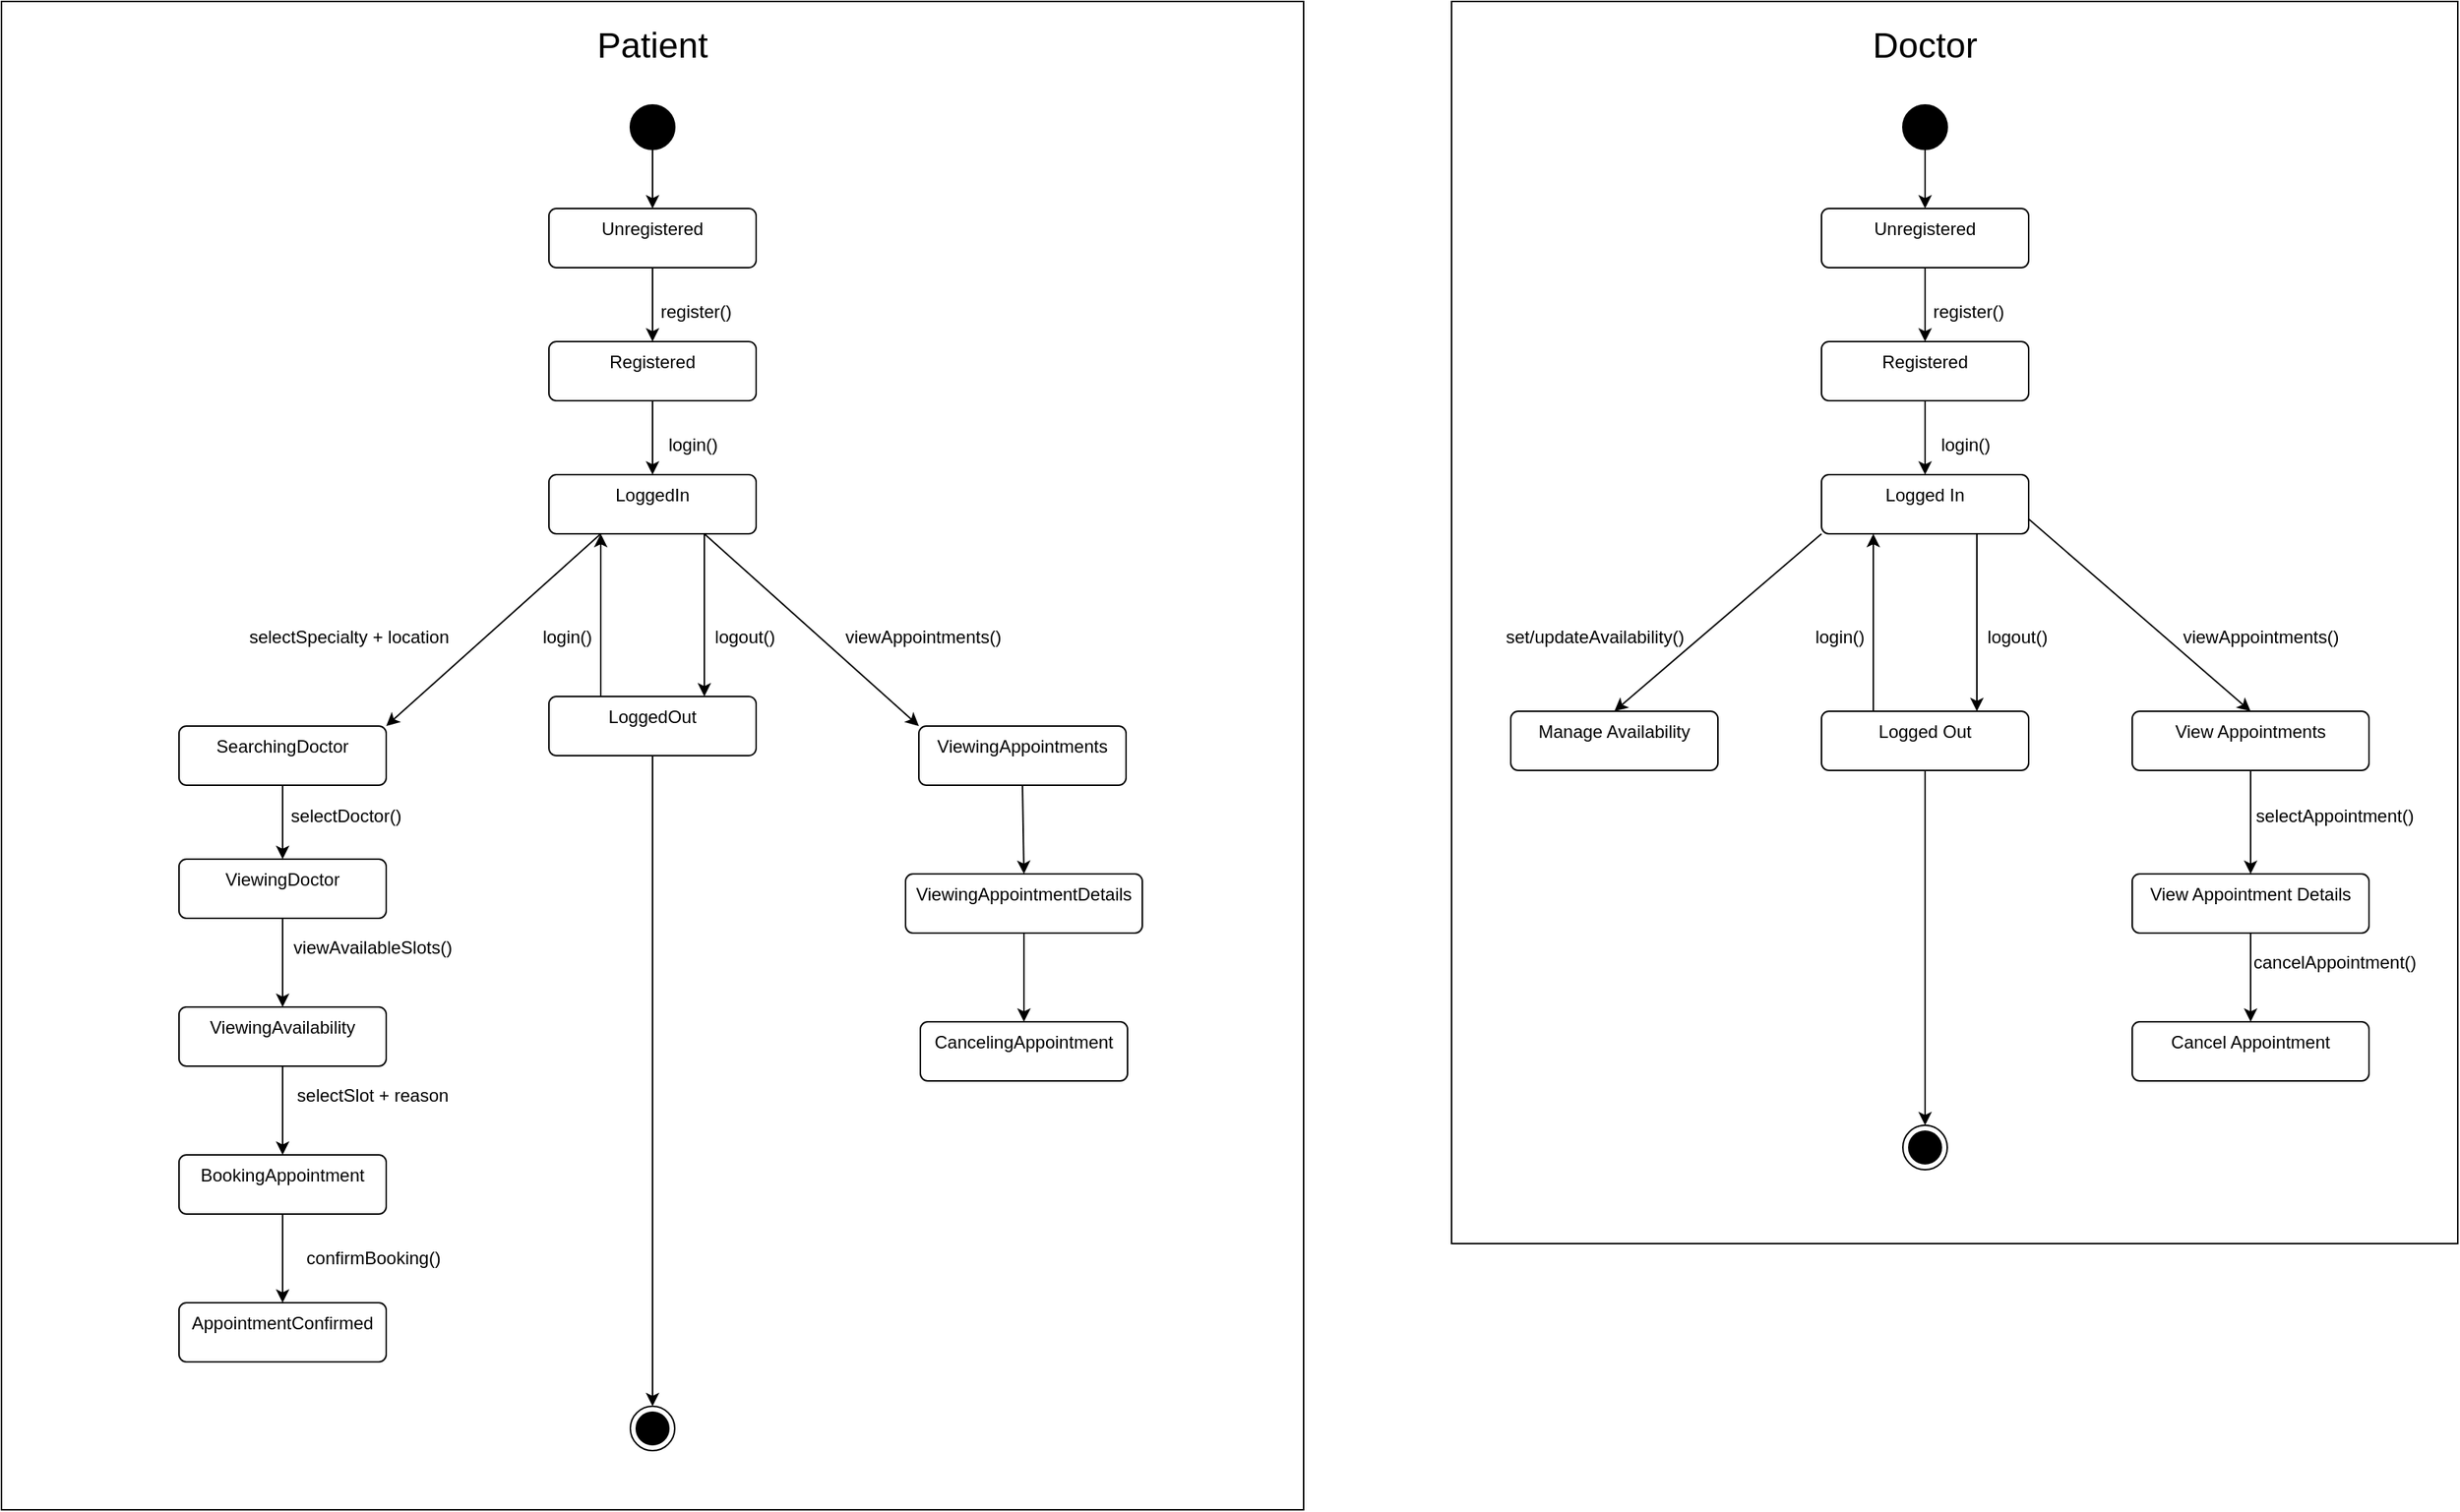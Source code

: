 <mxfile>
    <diagram id="ZOvFuHOg6G97DiS9RK5t" name="Page-1">
        <mxGraphModel dx="2565" dy="2548" grid="1" gridSize="10" guides="1" tooltips="1" connect="1" arrows="1" fold="1" page="1" pageScale="1" pageWidth="850" pageHeight="1100" math="0" shadow="0">
            <root>
                <mxCell id="0"/>
                <mxCell id="1" parent="0"/>
                <mxCell id="2" value="" style="rounded=0;whiteSpace=wrap;html=1;" vertex="1" parent="1">
                    <mxGeometry x="-800" y="-870" width="880" height="1020" as="geometry"/>
                </mxCell>
                <mxCell id="3" style="edgeStyle=orthogonalEdgeStyle;rounded=0;orthogonalLoop=1;jettySize=auto;html=1;exitX=0.5;exitY=1;exitDx=0;exitDy=0;entryX=0.5;entryY=0;entryDx=0;entryDy=0;" edge="1" parent="1" source="6" target="5">
                    <mxGeometry relative="1" as="geometry">
                        <mxPoint x="-360" y="-660" as="sourcePoint"/>
                        <mxPoint x="-360" y="-630" as="targetPoint"/>
                    </mxGeometry>
                </mxCell>
                <mxCell id="4" value="Patient" style="text;html=1;align=center;verticalAlign=middle;whiteSpace=wrap;rounded=0;fontSize=24;" vertex="1" parent="1">
                    <mxGeometry x="-400" y="-855" width="80" height="30" as="geometry"/>
                </mxCell>
                <mxCell id="5" value="Unregistered" style="html=1;align=center;verticalAlign=top;rounded=1;absoluteArcSize=1;arcSize=10;dashed=0;whiteSpace=wrap;" vertex="1" parent="1">
                    <mxGeometry x="-430" y="-730" width="140" height="40" as="geometry"/>
                </mxCell>
                <mxCell id="6" value="" style="ellipse;fillColor=strokeColor;html=1;" vertex="1" parent="1">
                    <mxGeometry x="-375" y="-800" width="30" height="30" as="geometry"/>
                </mxCell>
                <mxCell id="7" value="" style="ellipse;html=1;shape=endState;fillColor=strokeColor;" vertex="1" parent="1">
                    <mxGeometry x="-375" y="80" width="30" height="30" as="geometry"/>
                </mxCell>
                <mxCell id="8" style="edgeStyle=none;html=1;exitX=0.25;exitY=1;exitDx=0;exitDy=0;entryX=1;entryY=0;entryDx=0;entryDy=0;" edge="1" parent="1" source="11" target="16">
                    <mxGeometry relative="1" as="geometry"/>
                </mxCell>
                <mxCell id="9" style="edgeStyle=none;html=1;exitX=0.75;exitY=1;exitDx=0;exitDy=0;entryX=0.75;entryY=0;entryDx=0;entryDy=0;" edge="1" parent="1" source="11" target="19">
                    <mxGeometry relative="1" as="geometry">
                        <mxPoint x="-350" y="-510" as="sourcePoint"/>
                        <mxPoint x="-350" y="-400" as="targetPoint"/>
                    </mxGeometry>
                </mxCell>
                <mxCell id="10" style="edgeStyle=none;html=1;exitX=0.75;exitY=1;exitDx=0;exitDy=0;entryX=0;entryY=0;entryDx=0;entryDy=0;" edge="1" parent="1" source="11" target="21">
                    <mxGeometry relative="1" as="geometry"/>
                </mxCell>
                <mxCell id="11" value="LoggedIn" style="html=1;align=center;verticalAlign=top;rounded=1;absoluteArcSize=1;arcSize=10;dashed=0;whiteSpace=wrap;" vertex="1" parent="1">
                    <mxGeometry x="-430" y="-550" width="140" height="40" as="geometry"/>
                </mxCell>
                <mxCell id="12" style="edgeStyle=orthogonalEdgeStyle;rounded=0;orthogonalLoop=1;jettySize=auto;html=1;exitX=0.5;exitY=1;exitDx=0;exitDy=0;entryX=0.5;entryY=0;entryDx=0;entryDy=0;" edge="1" parent="1" source="5" target="44">
                    <mxGeometry relative="1" as="geometry">
                        <mxPoint x="-350" y="-670" as="sourcePoint"/>
                        <mxPoint x="-350" y="-630" as="targetPoint"/>
                    </mxGeometry>
                </mxCell>
                <mxCell id="13" value="login()" style="text;strokeColor=none;align=center;fillColor=none;html=1;verticalAlign=middle;whiteSpace=wrap;rounded=0;" vertex="1" parent="1">
                    <mxGeometry x="-355" y="-580" width="45" height="20" as="geometry"/>
                </mxCell>
                <mxCell id="14" value="register()" style="text;strokeColor=none;align=center;fillColor=none;html=1;verticalAlign=middle;whiteSpace=wrap;rounded=0;" vertex="1" parent="1">
                    <mxGeometry x="-353" y="-670" width="45" height="20" as="geometry"/>
                </mxCell>
                <mxCell id="15" style="edgeStyle=none;html=1;exitX=0.5;exitY=1;exitDx=0;exitDy=0;entryX=0.5;entryY=0;entryDx=0;entryDy=0;" edge="1" parent="1" source="16" target="24">
                    <mxGeometry relative="1" as="geometry"/>
                </mxCell>
                <mxCell id="16" value="SearchingDoctor" style="html=1;align=center;verticalAlign=top;rounded=1;absoluteArcSize=1;arcSize=10;dashed=0;whiteSpace=wrap;" vertex="1" parent="1">
                    <mxGeometry x="-680" y="-380" width="140" height="40" as="geometry"/>
                </mxCell>
                <mxCell id="17" style="edgeStyle=none;html=1;exitX=0.25;exitY=0;exitDx=0;exitDy=0;entryX=0.25;entryY=1;entryDx=0;entryDy=0;" edge="1" parent="1" source="19" target="11">
                    <mxGeometry relative="1" as="geometry"/>
                </mxCell>
                <mxCell id="18" style="edgeStyle=none;html=1;exitX=0.5;exitY=1;exitDx=0;exitDy=0;entryX=0.5;entryY=0;entryDx=0;entryDy=0;" edge="1" parent="1" source="19" target="7">
                    <mxGeometry relative="1" as="geometry"/>
                </mxCell>
                <mxCell id="19" value="LoggedOut" style="html=1;align=center;verticalAlign=top;rounded=1;absoluteArcSize=1;arcSize=10;dashed=0;whiteSpace=wrap;" vertex="1" parent="1">
                    <mxGeometry x="-430" y="-400" width="140" height="40" as="geometry"/>
                </mxCell>
                <mxCell id="20" style="edgeStyle=none;html=1;exitX=0.5;exitY=1;exitDx=0;exitDy=0;entryX=0.5;entryY=0;entryDx=0;entryDy=0;" edge="1" parent="1" source="21" target="30">
                    <mxGeometry relative="1" as="geometry"/>
                </mxCell>
                <mxCell id="21" value="ViewingAppointments" style="html=1;align=center;verticalAlign=top;rounded=1;absoluteArcSize=1;arcSize=10;dashed=0;whiteSpace=wrap;" vertex="1" parent="1">
                    <mxGeometry x="-180" y="-380" width="140" height="40" as="geometry"/>
                </mxCell>
                <mxCell id="23" style="edgeStyle=none;html=1;exitX=0.5;exitY=1;exitDx=0;exitDy=0;entryX=0.5;entryY=0;entryDx=0;entryDy=0;" edge="1" parent="1" source="24" target="27">
                    <mxGeometry relative="1" as="geometry"/>
                </mxCell>
                <mxCell id="24" value="ViewingDoctor" style="html=1;align=center;verticalAlign=top;rounded=1;absoluteArcSize=1;arcSize=10;dashed=0;whiteSpace=wrap;" vertex="1" parent="1">
                    <mxGeometry x="-680" y="-290" width="140" height="40" as="geometry"/>
                </mxCell>
                <mxCell id="26" style="edgeStyle=none;html=1;exitX=0.5;exitY=1;exitDx=0;exitDy=0;entryX=0.5;entryY=0;entryDx=0;entryDy=0;" edge="1" parent="1" source="27" target="34">
                    <mxGeometry relative="1" as="geometry"/>
                </mxCell>
                <mxCell id="27" value="ViewingAvailability" style="html=1;align=center;verticalAlign=top;rounded=1;absoluteArcSize=1;arcSize=10;dashed=0;whiteSpace=wrap;" vertex="1" parent="1">
                    <mxGeometry x="-680" y="-190" width="140" height="40" as="geometry"/>
                </mxCell>
                <mxCell id="28" style="edgeStyle=none;html=1;exitX=0.5;exitY=1;exitDx=0;exitDy=0;entryX=0.5;entryY=0;entryDx=0;entryDy=0;" edge="1" parent="1" source="30" target="31">
                    <mxGeometry relative="1" as="geometry"/>
                </mxCell>
                <mxCell id="30" value="ViewingAppointmentDetails" style="html=1;align=center;verticalAlign=top;rounded=1;absoluteArcSize=1;arcSize=10;dashed=0;whiteSpace=wrap;" vertex="1" parent="1">
                    <mxGeometry x="-189" y="-280" width="160" height="40" as="geometry"/>
                </mxCell>
                <mxCell id="31" value="CancelingAppointment" style="html=1;align=center;verticalAlign=top;rounded=1;absoluteArcSize=1;arcSize=10;dashed=0;whiteSpace=wrap;" vertex="1" parent="1">
                    <mxGeometry x="-179" y="-180" width="140" height="40" as="geometry"/>
                </mxCell>
                <mxCell id="33" style="edgeStyle=none;html=1;exitX=0.5;exitY=1;exitDx=0;exitDy=0;entryX=0.5;entryY=0;entryDx=0;entryDy=0;" edge="1" parent="1" source="34" target="35">
                    <mxGeometry relative="1" as="geometry"/>
                </mxCell>
                <mxCell id="34" value="BookingAppointment" style="html=1;align=center;verticalAlign=top;rounded=1;absoluteArcSize=1;arcSize=10;dashed=0;whiteSpace=wrap;" vertex="1" parent="1">
                    <mxGeometry x="-680" y="-90" width="140" height="40" as="geometry"/>
                </mxCell>
                <mxCell id="35" value="AppointmentConfirmed" style="html=1;align=center;verticalAlign=top;rounded=1;absoluteArcSize=1;arcSize=10;dashed=0;whiteSpace=wrap;" vertex="1" parent="1">
                    <mxGeometry x="-680" y="10" width="140" height="40" as="geometry"/>
                </mxCell>
                <mxCell id="36" value="viewAppointments()" style="text;strokeColor=none;align=center;fillColor=none;html=1;verticalAlign=middle;whiteSpace=wrap;rounded=0;" vertex="1" parent="1">
                    <mxGeometry x="-234" y="-450" width="114" height="20" as="geometry"/>
                </mxCell>
                <mxCell id="37" value="selectSpecialty + location" style="text;strokeColor=none;align=center;fillColor=none;html=1;verticalAlign=middle;whiteSpace=wrap;rounded=0;" vertex="1" parent="1">
                    <mxGeometry x="-640" y="-450" width="150" height="20" as="geometry"/>
                </mxCell>
                <mxCell id="38" value="selectDoctor()" style="text;strokeColor=none;align=center;fillColor=none;html=1;verticalAlign=middle;whiteSpace=wrap;rounded=0;" vertex="1" parent="1">
                    <mxGeometry x="-606" y="-329" width="78" height="20" as="geometry"/>
                </mxCell>
                <mxCell id="39" value="viewAvailableSlots()" style="text;strokeColor=none;align=center;fillColor=none;html=1;verticalAlign=middle;whiteSpace=wrap;rounded=0;" vertex="1" parent="1">
                    <mxGeometry x="-608" y="-240" width="118" height="20" as="geometry"/>
                </mxCell>
                <mxCell id="41" value="selectSlot + reason" style="text;strokeColor=none;align=center;fillColor=none;html=1;verticalAlign=middle;whiteSpace=wrap;rounded=0;" vertex="1" parent="1">
                    <mxGeometry x="-608" y="-140" width="118" height="20" as="geometry"/>
                </mxCell>
                <mxCell id="42" value="confirmBooking()" style="text;strokeColor=none;align=center;fillColor=none;html=1;verticalAlign=middle;whiteSpace=wrap;rounded=0;" vertex="1" parent="1">
                    <mxGeometry x="-600.5" y="-30" width="103" height="20" as="geometry"/>
                </mxCell>
                <mxCell id="43" style="edgeStyle=none;html=1;exitX=0.5;exitY=1;exitDx=0;exitDy=0;entryX=0.5;entryY=0;entryDx=0;entryDy=0;" edge="1" parent="1" source="44" target="11">
                    <mxGeometry relative="1" as="geometry"/>
                </mxCell>
                <mxCell id="44" value="Registered" style="html=1;align=center;verticalAlign=top;rounded=1;absoluteArcSize=1;arcSize=10;dashed=0;whiteSpace=wrap;" vertex="1" parent="1">
                    <mxGeometry x="-430" y="-640" width="140" height="40" as="geometry"/>
                </mxCell>
                <mxCell id="45" value="logout()" style="text;strokeColor=none;align=center;fillColor=none;html=1;verticalAlign=middle;whiteSpace=wrap;rounded=0;" vertex="1" parent="1">
                    <mxGeometry x="-320" y="-450" width="45" height="20" as="geometry"/>
                </mxCell>
                <mxCell id="46" value="login()" style="text;strokeColor=none;align=center;fillColor=none;html=1;verticalAlign=middle;whiteSpace=wrap;rounded=0;" vertex="1" parent="1">
                    <mxGeometry x="-440" y="-450" width="45" height="20" as="geometry"/>
                </mxCell>
                <mxCell id="47" value="" style="rounded=0;whiteSpace=wrap;html=1;" vertex="1" parent="1">
                    <mxGeometry x="180" y="-870" width="680" height="840" as="geometry"/>
                </mxCell>
                <mxCell id="48" style="edgeStyle=orthogonalEdgeStyle;rounded=0;orthogonalLoop=1;jettySize=auto;html=1;exitX=0.5;exitY=1;exitDx=0;exitDy=0;entryX=0.5;entryY=0;entryDx=0;entryDy=0;" edge="1" parent="1" source="51" target="50">
                    <mxGeometry relative="1" as="geometry">
                        <mxPoint x="500" y="-660" as="sourcePoint"/>
                        <mxPoint x="500" y="-630" as="targetPoint"/>
                    </mxGeometry>
                </mxCell>
                <mxCell id="49" value="Doctor" style="text;html=1;align=center;verticalAlign=middle;whiteSpace=wrap;rounded=0;fontSize=24;" vertex="1" parent="1">
                    <mxGeometry x="460" y="-855" width="80" height="30" as="geometry"/>
                </mxCell>
                <mxCell id="50" value="Unregistered" style="html=1;align=center;verticalAlign=top;rounded=1;absoluteArcSize=1;arcSize=10;dashed=0;whiteSpace=wrap;" vertex="1" parent="1">
                    <mxGeometry x="430" y="-730" width="140" height="40" as="geometry"/>
                </mxCell>
                <mxCell id="51" value="" style="ellipse;fillColor=strokeColor;html=1;" vertex="1" parent="1">
                    <mxGeometry x="485" y="-800" width="30" height="30" as="geometry"/>
                </mxCell>
                <mxCell id="52" value="" style="ellipse;html=1;shape=endState;fillColor=strokeColor;" vertex="1" parent="1">
                    <mxGeometry x="485" y="-110" width="30" height="30" as="geometry"/>
                </mxCell>
                <mxCell id="54" style="edgeStyle=none;html=1;exitX=0.75;exitY=1;exitDx=0;exitDy=0;entryX=0.75;entryY=0;entryDx=0;entryDy=0;" edge="1" parent="1" source="56" target="63">
                    <mxGeometry relative="1" as="geometry">
                        <mxPoint x="510" y="-510" as="sourcePoint"/>
                        <mxPoint x="510" y="-400" as="targetPoint"/>
                    </mxGeometry>
                </mxCell>
                <mxCell id="55" style="edgeStyle=none;html=1;exitX=0;exitY=1;exitDx=0;exitDy=0;entryX=0.5;entryY=0;entryDx=0;entryDy=0;" edge="1" parent="1" source="56" target="65">
                    <mxGeometry relative="1" as="geometry"/>
                </mxCell>
                <mxCell id="56" value="Logged In" style="html=1;align=center;verticalAlign=top;rounded=1;absoluteArcSize=1;arcSize=10;dashed=0;whiteSpace=wrap;" vertex="1" parent="1">
                    <mxGeometry x="430" y="-550" width="140" height="40" as="geometry"/>
                </mxCell>
                <mxCell id="57" style="edgeStyle=orthogonalEdgeStyle;rounded=0;orthogonalLoop=1;jettySize=auto;html=1;exitX=0.5;exitY=1;exitDx=0;exitDy=0;entryX=0.5;entryY=0;entryDx=0;entryDy=0;" edge="1" parent="1" source="50" target="74">
                    <mxGeometry relative="1" as="geometry">
                        <mxPoint x="510" y="-670" as="sourcePoint"/>
                        <mxPoint x="510" y="-630" as="targetPoint"/>
                    </mxGeometry>
                </mxCell>
                <mxCell id="58" value="login()" style="text;strokeColor=none;align=center;fillColor=none;html=1;verticalAlign=middle;whiteSpace=wrap;rounded=0;" vertex="1" parent="1">
                    <mxGeometry x="505" y="-580" width="45" height="20" as="geometry"/>
                </mxCell>
                <mxCell id="59" value="register()" style="text;strokeColor=none;align=center;fillColor=none;html=1;verticalAlign=middle;whiteSpace=wrap;rounded=0;" vertex="1" parent="1">
                    <mxGeometry x="507" y="-670" width="45" height="20" as="geometry"/>
                </mxCell>
                <mxCell id="61" style="edgeStyle=none;html=1;exitX=0.25;exitY=0;exitDx=0;exitDy=0;entryX=0.25;entryY=1;entryDx=0;entryDy=0;" edge="1" parent="1" source="63" target="56">
                    <mxGeometry relative="1" as="geometry"/>
                </mxCell>
                <mxCell id="62" style="edgeStyle=none;html=1;exitX=0.5;exitY=1;exitDx=0;exitDy=0;entryX=0.5;entryY=0;entryDx=0;entryDy=0;" edge="1" parent="1" source="63" target="52">
                    <mxGeometry relative="1" as="geometry"/>
                </mxCell>
                <mxCell id="63" value="Logged Out" style="html=1;align=center;verticalAlign=top;rounded=1;absoluteArcSize=1;arcSize=10;dashed=0;whiteSpace=wrap;" vertex="1" parent="1">
                    <mxGeometry x="430" y="-390" width="140" height="40" as="geometry"/>
                </mxCell>
                <mxCell id="64" style="edgeStyle=none;html=1;entryX=0.5;entryY=0;entryDx=0;entryDy=0;exitX=1;exitY=0.75;exitDx=0;exitDy=0;" edge="1" parent="1" source="56" target="67">
                    <mxGeometry relative="1" as="geometry">
                        <mxPoint x="740" y="-330" as="sourcePoint"/>
                    </mxGeometry>
                </mxCell>
                <mxCell id="65" value="Manage Availability" style="html=1;align=center;verticalAlign=top;rounded=1;absoluteArcSize=1;arcSize=10;dashed=0;whiteSpace=wrap;" vertex="1" parent="1">
                    <mxGeometry x="220" y="-390" width="140" height="40" as="geometry"/>
                </mxCell>
                <mxCell id="66" value="" style="edgeStyle=none;html=1;" edge="1" parent="1" source="67" target="70">
                    <mxGeometry relative="1" as="geometry"/>
                </mxCell>
                <mxCell id="67" value="View Appointments" style="html=1;align=center;verticalAlign=top;rounded=1;absoluteArcSize=1;arcSize=10;dashed=0;whiteSpace=wrap;" vertex="1" parent="1">
                    <mxGeometry x="640" y="-390" width="160" height="40" as="geometry"/>
                </mxCell>
                <mxCell id="68" style="edgeStyle=none;html=1;exitX=0.5;exitY=1;exitDx=0;exitDy=0;entryX=0.5;entryY=0;entryDx=0;entryDy=0;" edge="1" parent="1" source="70" target="78">
                    <mxGeometry relative="1" as="geometry"/>
                </mxCell>
                <mxCell id="70" value="View Appointment Details" style="html=1;align=center;verticalAlign=top;rounded=1;absoluteArcSize=1;arcSize=10;dashed=0;whiteSpace=wrap;" vertex="1" parent="1">
                    <mxGeometry x="640" y="-280" width="160" height="40" as="geometry"/>
                </mxCell>
                <mxCell id="71" value="set/updateAvailability()" style="text;strokeColor=none;align=center;fillColor=none;html=1;verticalAlign=middle;whiteSpace=wrap;rounded=0;" vertex="1" parent="1">
                    <mxGeometry x="220" y="-450" width="114" height="20" as="geometry"/>
                </mxCell>
                <mxCell id="73" style="edgeStyle=none;html=1;exitX=0.5;exitY=1;exitDx=0;exitDy=0;entryX=0.5;entryY=0;entryDx=0;entryDy=0;" edge="1" parent="1" source="74" target="56">
                    <mxGeometry relative="1" as="geometry"/>
                </mxCell>
                <mxCell id="74" value="Registered" style="html=1;align=center;verticalAlign=top;rounded=1;absoluteArcSize=1;arcSize=10;dashed=0;whiteSpace=wrap;" vertex="1" parent="1">
                    <mxGeometry x="430" y="-640" width="140" height="40" as="geometry"/>
                </mxCell>
                <mxCell id="75" value="logout()" style="text;strokeColor=none;align=center;fillColor=none;html=1;verticalAlign=middle;whiteSpace=wrap;rounded=0;" vertex="1" parent="1">
                    <mxGeometry x="540" y="-450" width="45" height="20" as="geometry"/>
                </mxCell>
                <mxCell id="76" value="login()" style="text;strokeColor=none;align=center;fillColor=none;html=1;verticalAlign=middle;whiteSpace=wrap;rounded=0;" vertex="1" parent="1">
                    <mxGeometry x="420" y="-450" width="45" height="20" as="geometry"/>
                </mxCell>
                <mxCell id="77" value="viewAppointments()" style="text;strokeColor=none;align=center;fillColor=none;html=1;verticalAlign=middle;whiteSpace=wrap;rounded=0;" vertex="1" parent="1">
                    <mxGeometry x="670" y="-450" width="114" height="20" as="geometry"/>
                </mxCell>
                <mxCell id="78" value="Cancel Appointment" style="html=1;align=center;verticalAlign=top;rounded=1;absoluteArcSize=1;arcSize=10;dashed=0;whiteSpace=wrap;" vertex="1" parent="1">
                    <mxGeometry x="640" y="-180" width="160" height="40" as="geometry"/>
                </mxCell>
                <mxCell id="80" value="selectAppointment()" style="text;strokeColor=none;align=center;fillColor=none;html=1;verticalAlign=middle;whiteSpace=wrap;rounded=0;" vertex="1" parent="1">
                    <mxGeometry x="720" y="-329" width="114" height="20" as="geometry"/>
                </mxCell>
                <mxCell id="81" value="cancelAppointment()" style="text;strokeColor=none;align=center;fillColor=none;html=1;verticalAlign=middle;whiteSpace=wrap;rounded=0;" vertex="1" parent="1">
                    <mxGeometry x="720" y="-230" width="114" height="20" as="geometry"/>
                </mxCell>
            </root>
        </mxGraphModel>
    </diagram>
</mxfile>